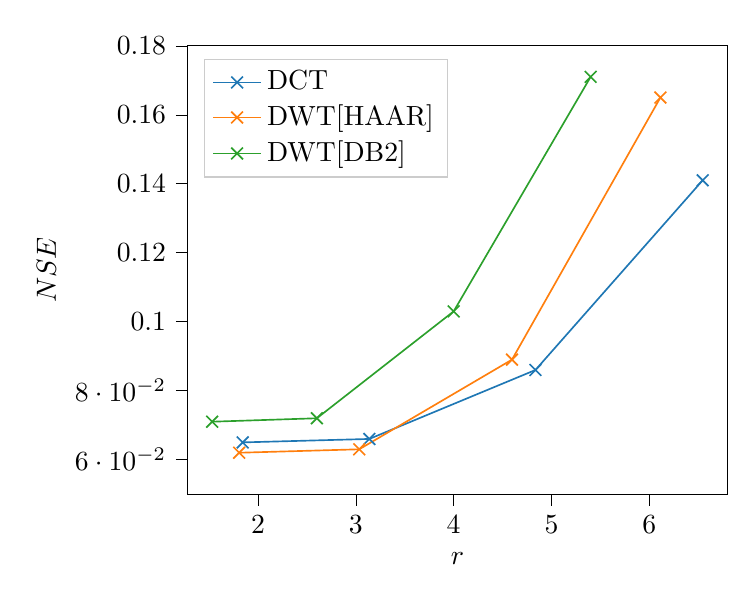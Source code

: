 % This file was created with tikzplotlib v0.10.1.
\begin{tikzpicture}

\definecolor{darkgray176}{RGB}{176,176,176}
\definecolor{darkorange25512714}{RGB}{255,127,14}
\definecolor{forestgreen4416044}{RGB}{44,160,44}
\definecolor{lightgray204}{RGB}{204,204,204}
\definecolor{steelblue31119180}{RGB}{31,119,180}

\begin{axis}[
legend cell align={left},
legend style={
  fill opacity=0.8,
  draw opacity=1,
  text opacity=1,
  at={(0.03,0.97)},
  anchor=north west,
  draw=lightgray204
},
tick align=outside,
tick pos=left,
x grid style={darkgray176},
xlabel={\(\displaystyle r\)},
xmin=1.281, xmax=6.796,
xtick style={color=black},
y grid style={darkgray176},
ylabel={\(\displaystyle NSE\)},
ymin=0.05, ymax=0.18,
ytick style={color=black}
]
\addplot [semithick, steelblue31119180, mark=x, mark size=3.0, mark options={solid}]
table {%
6.545 0.141
4.836 0.086
3.138 0.066
1.844 0.065
};
\addlegendentry{DCT}
\addplot [semithick, darkorange25512714, mark=x, mark size=3.0, mark options={solid}]
table {%
6.113 0.165
4.596 0.089
3.035 0.063
1.808 0.062
};
\addlegendentry{DWT[HAAR]}
\addplot [semithick, forestgreen4416044, mark=x, mark size=3.0, mark options={solid}]
table {%
5.4 0.171
4.0 0.103
2.602 0.072
1.532 0.071
};
\addlegendentry{DWT[DB2]}
\end{axis}

\end{tikzpicture}
